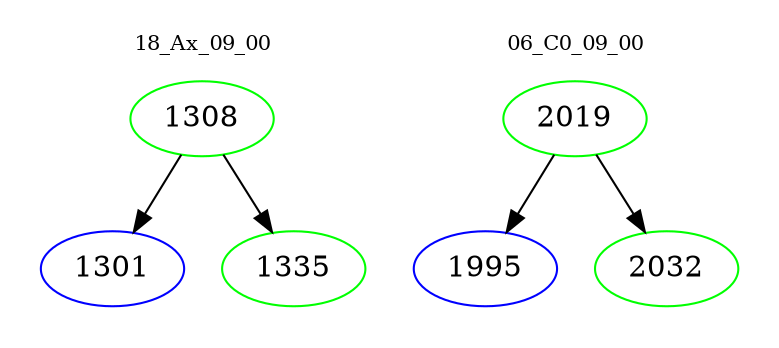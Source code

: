 digraph{
subgraph cluster_0 {
color = white
label = "18_Ax_09_00";
fontsize=10;
T0_1308 [label="1308", color="green"]
T0_1308 -> T0_1301 [color="black"]
T0_1301 [label="1301", color="blue"]
T0_1308 -> T0_1335 [color="black"]
T0_1335 [label="1335", color="green"]
}
subgraph cluster_1 {
color = white
label = "06_C0_09_00";
fontsize=10;
T1_2019 [label="2019", color="green"]
T1_2019 -> T1_1995 [color="black"]
T1_1995 [label="1995", color="blue"]
T1_2019 -> T1_2032 [color="black"]
T1_2032 [label="2032", color="green"]
}
}
